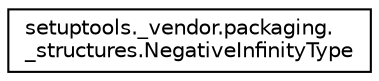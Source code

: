 digraph "Graphical Class Hierarchy"
{
 // LATEX_PDF_SIZE
  edge [fontname="Helvetica",fontsize="10",labelfontname="Helvetica",labelfontsize="10"];
  node [fontname="Helvetica",fontsize="10",shape=record];
  rankdir="LR";
  Node0 [label="setuptools._vendor.packaging.\l_structures.NegativeInfinityType",height=0.2,width=0.4,color="black", fillcolor="white", style="filled",URL="$classsetuptools_1_1__vendor_1_1packaging_1_1__structures_1_1NegativeInfinityType.html",tooltip=" "];
}
